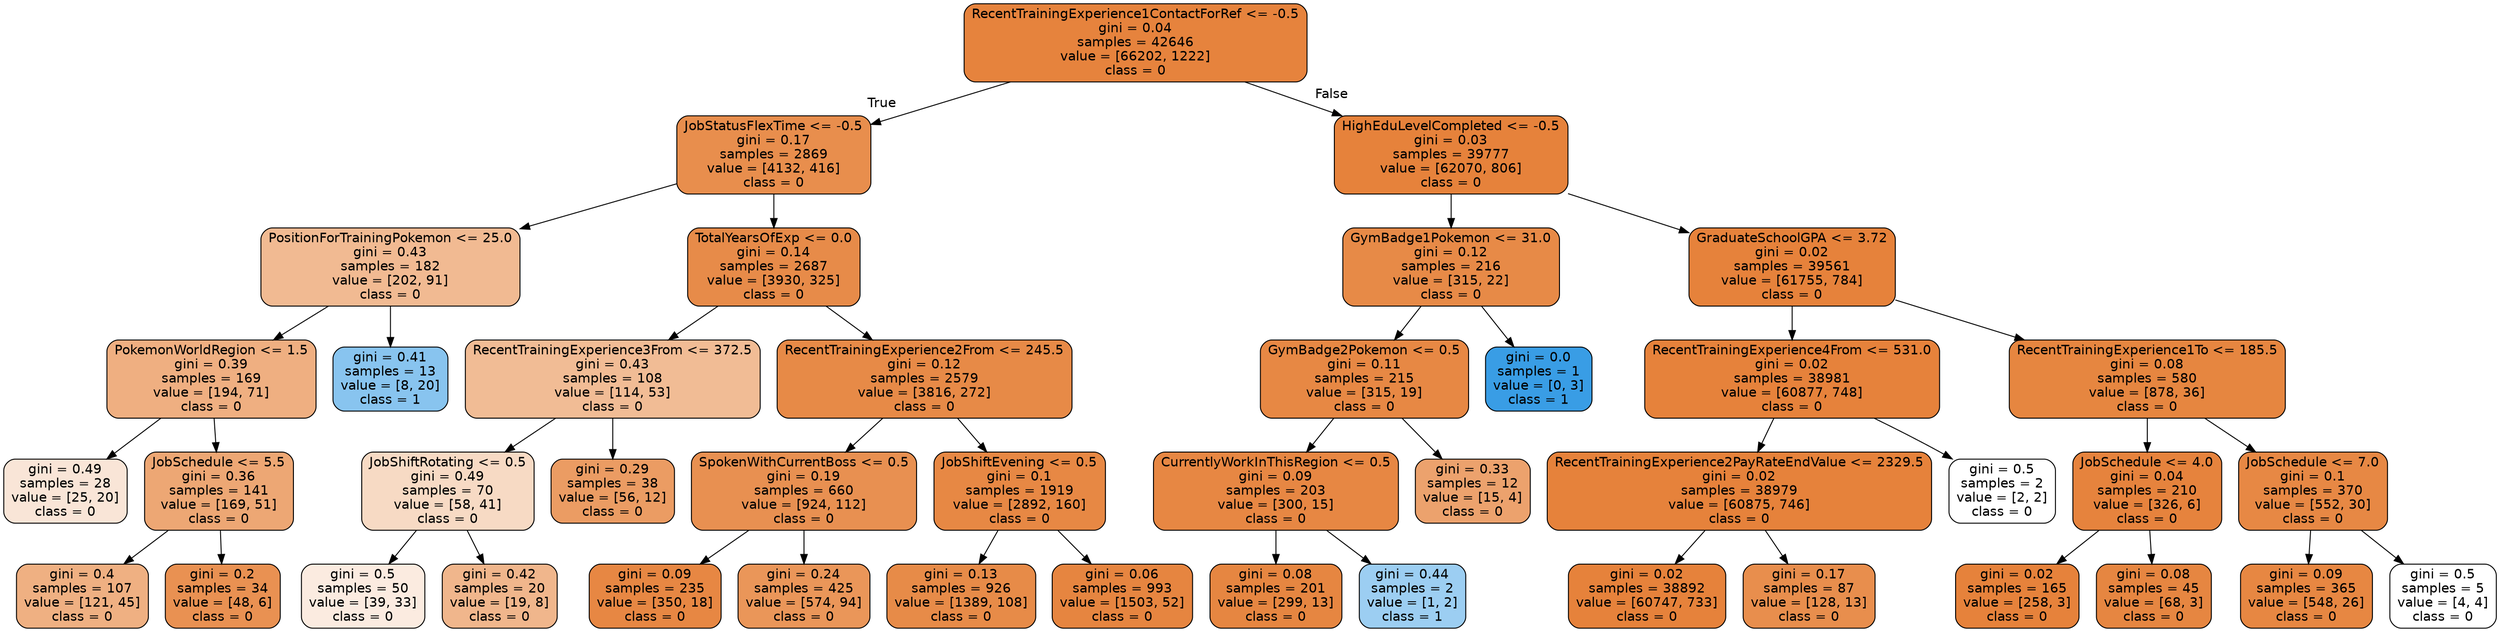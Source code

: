digraph Tree {
node [shape=box, style="filled, rounded", color="black", fontname=helvetica] ;
edge [fontname=helvetica] ;
0 [label="RecentTrainingExperience1ContactForRef <= -0.5\ngini = 0.04\nsamples = 42646\nvalue = [66202, 1222]\nclass = 0", fillcolor="#e58139fa"] ;
1 [label="JobStatusFlexTime <= -0.5\ngini = 0.17\nsamples = 2869\nvalue = [4132, 416]\nclass = 0", fillcolor="#e58139e5"] ;
0 -> 1 [labeldistance=2.5, labelangle=45, headlabel="True"] ;
2 [label="PositionForTrainingPokemon <= 25.0\ngini = 0.43\nsamples = 182\nvalue = [202, 91]\nclass = 0", fillcolor="#e581398c"] ;
1 -> 2 ;
3 [label="PokemonWorldRegion <= 1.5\ngini = 0.39\nsamples = 169\nvalue = [194, 71]\nclass = 0", fillcolor="#e58139a2"] ;
2 -> 3 ;
4 [label="gini = 0.49\nsamples = 28\nvalue = [25, 20]\nclass = 0", fillcolor="#e5813933"] ;
3 -> 4 ;
5 [label="JobSchedule <= 5.5\ngini = 0.36\nsamples = 141\nvalue = [169, 51]\nclass = 0", fillcolor="#e58139b2"] ;
3 -> 5 ;
6 [label="gini = 0.4\nsamples = 107\nvalue = [121, 45]\nclass = 0", fillcolor="#e58139a0"] ;
5 -> 6 ;
7 [label="gini = 0.2\nsamples = 34\nvalue = [48, 6]\nclass = 0", fillcolor="#e58139df"] ;
5 -> 7 ;
8 [label="gini = 0.41\nsamples = 13\nvalue = [8, 20]\nclass = 1", fillcolor="#399de599"] ;
2 -> 8 ;
9 [label="TotalYearsOfExp <= 0.0\ngini = 0.14\nsamples = 2687\nvalue = [3930, 325]\nclass = 0", fillcolor="#e58139ea"] ;
1 -> 9 ;
10 [label="RecentTrainingExperience3From <= 372.5\ngini = 0.43\nsamples = 108\nvalue = [114, 53]\nclass = 0", fillcolor="#e5813988"] ;
9 -> 10 ;
11 [label="JobShiftRotating <= 0.5\ngini = 0.49\nsamples = 70\nvalue = [58, 41]\nclass = 0", fillcolor="#e581394b"] ;
10 -> 11 ;
12 [label="gini = 0.5\nsamples = 50\nvalue = [39, 33]\nclass = 0", fillcolor="#e5813927"] ;
11 -> 12 ;
13 [label="gini = 0.42\nsamples = 20\nvalue = [19, 8]\nclass = 0", fillcolor="#e5813994"] ;
11 -> 13 ;
14 [label="gini = 0.29\nsamples = 38\nvalue = [56, 12]\nclass = 0", fillcolor="#e58139c8"] ;
10 -> 14 ;
15 [label="RecentTrainingExperience2From <= 245.5\ngini = 0.12\nsamples = 2579\nvalue = [3816, 272]\nclass = 0", fillcolor="#e58139ed"] ;
9 -> 15 ;
16 [label="SpokenWithCurrentBoss <= 0.5\ngini = 0.19\nsamples = 660\nvalue = [924, 112]\nclass = 0", fillcolor="#e58139e0"] ;
15 -> 16 ;
17 [label="gini = 0.09\nsamples = 235\nvalue = [350, 18]\nclass = 0", fillcolor="#e58139f2"] ;
16 -> 17 ;
18 [label="gini = 0.24\nsamples = 425\nvalue = [574, 94]\nclass = 0", fillcolor="#e58139d5"] ;
16 -> 18 ;
19 [label="JobShiftEvening <= 0.5\ngini = 0.1\nsamples = 1919\nvalue = [2892, 160]\nclass = 0", fillcolor="#e58139f1"] ;
15 -> 19 ;
20 [label="gini = 0.13\nsamples = 926\nvalue = [1389, 108]\nclass = 0", fillcolor="#e58139eb"] ;
19 -> 20 ;
21 [label="gini = 0.06\nsamples = 993\nvalue = [1503, 52]\nclass = 0", fillcolor="#e58139f6"] ;
19 -> 21 ;
22 [label="HighEduLevelCompleted <= -0.5\ngini = 0.03\nsamples = 39777\nvalue = [62070, 806]\nclass = 0", fillcolor="#e58139fc"] ;
0 -> 22 [labeldistance=2.5, labelangle=-45, headlabel="False"] ;
23 [label="GymBadge1Pokemon <= 31.0\ngini = 0.12\nsamples = 216\nvalue = [315, 22]\nclass = 0", fillcolor="#e58139ed"] ;
22 -> 23 ;
24 [label="GymBadge2Pokemon <= 0.5\ngini = 0.11\nsamples = 215\nvalue = [315, 19]\nclass = 0", fillcolor="#e58139f0"] ;
23 -> 24 ;
25 [label="CurrentlyWorkInThisRegion <= 0.5\ngini = 0.09\nsamples = 203\nvalue = [300, 15]\nclass = 0", fillcolor="#e58139f2"] ;
24 -> 25 ;
26 [label="gini = 0.08\nsamples = 201\nvalue = [299, 13]\nclass = 0", fillcolor="#e58139f4"] ;
25 -> 26 ;
27 [label="gini = 0.44\nsamples = 2\nvalue = [1, 2]\nclass = 1", fillcolor="#399de57f"] ;
25 -> 27 ;
28 [label="gini = 0.33\nsamples = 12\nvalue = [15, 4]\nclass = 0", fillcolor="#e58139bb"] ;
24 -> 28 ;
29 [label="gini = 0.0\nsamples = 1\nvalue = [0, 3]\nclass = 1", fillcolor="#399de5ff"] ;
23 -> 29 ;
30 [label="GraduateSchoolGPA <= 3.72\ngini = 0.02\nsamples = 39561\nvalue = [61755, 784]\nclass = 0", fillcolor="#e58139fc"] ;
22 -> 30 ;
31 [label="RecentTrainingExperience4From <= 531.0\ngini = 0.02\nsamples = 38981\nvalue = [60877, 748]\nclass = 0", fillcolor="#e58139fc"] ;
30 -> 31 ;
32 [label="RecentTrainingExperience2PayRateEndValue <= 2329.5\ngini = 0.02\nsamples = 38979\nvalue = [60875, 746]\nclass = 0", fillcolor="#e58139fc"] ;
31 -> 32 ;
33 [label="gini = 0.02\nsamples = 38892\nvalue = [60747, 733]\nclass = 0", fillcolor="#e58139fc"] ;
32 -> 33 ;
34 [label="gini = 0.17\nsamples = 87\nvalue = [128, 13]\nclass = 0", fillcolor="#e58139e5"] ;
32 -> 34 ;
35 [label="gini = 0.5\nsamples = 2\nvalue = [2, 2]\nclass = 0", fillcolor="#e5813900"] ;
31 -> 35 ;
36 [label="RecentTrainingExperience1To <= 185.5\ngini = 0.08\nsamples = 580\nvalue = [878, 36]\nclass = 0", fillcolor="#e58139f5"] ;
30 -> 36 ;
37 [label="JobSchedule <= 4.0\ngini = 0.04\nsamples = 210\nvalue = [326, 6]\nclass = 0", fillcolor="#e58139fa"] ;
36 -> 37 ;
38 [label="gini = 0.02\nsamples = 165\nvalue = [258, 3]\nclass = 0", fillcolor="#e58139fc"] ;
37 -> 38 ;
39 [label="gini = 0.08\nsamples = 45\nvalue = [68, 3]\nclass = 0", fillcolor="#e58139f4"] ;
37 -> 39 ;
40 [label="JobSchedule <= 7.0\ngini = 0.1\nsamples = 370\nvalue = [552, 30]\nclass = 0", fillcolor="#e58139f1"] ;
36 -> 40 ;
41 [label="gini = 0.09\nsamples = 365\nvalue = [548, 26]\nclass = 0", fillcolor="#e58139f3"] ;
40 -> 41 ;
42 [label="gini = 0.5\nsamples = 5\nvalue = [4, 4]\nclass = 0", fillcolor="#e5813900"] ;
40 -> 42 ;
}